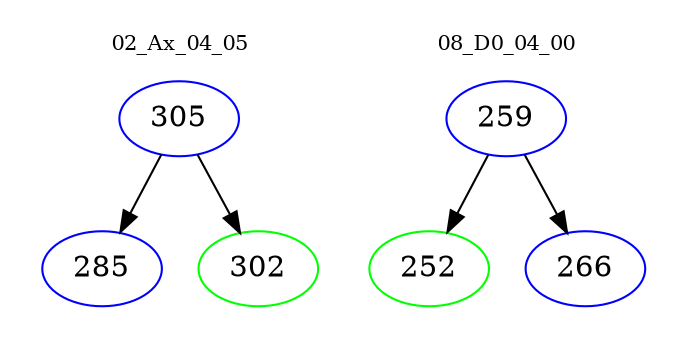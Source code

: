 digraph{
subgraph cluster_0 {
color = white
label = "02_Ax_04_05";
fontsize=10;
T0_305 [label="305", color="blue"]
T0_305 -> T0_285 [color="black"]
T0_285 [label="285", color="blue"]
T0_305 -> T0_302 [color="black"]
T0_302 [label="302", color="green"]
}
subgraph cluster_1 {
color = white
label = "08_D0_04_00";
fontsize=10;
T1_259 [label="259", color="blue"]
T1_259 -> T1_252 [color="black"]
T1_252 [label="252", color="green"]
T1_259 -> T1_266 [color="black"]
T1_266 [label="266", color="blue"]
}
}
